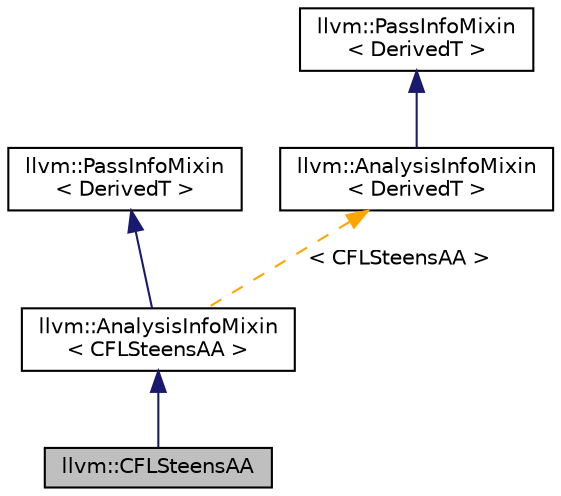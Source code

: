 digraph "llvm::CFLSteensAA"
{
 // LATEX_PDF_SIZE
  bgcolor="transparent";
  edge [fontname="Helvetica",fontsize="10",labelfontname="Helvetica",labelfontsize="10"];
  node [fontname="Helvetica",fontsize="10",shape="box"];
  Node1 [label="llvm::CFLSteensAA",height=0.2,width=0.4,color="black", fillcolor="grey75", style="filled", fontcolor="black",tooltip="Analysis pass providing a never-invalidated alias analysis result."];
  Node2 -> Node1 [dir="back",color="midnightblue",fontsize="10",style="solid",fontname="Helvetica"];
  Node2 [label="llvm::AnalysisInfoMixin\l\< CFLSteensAA \>",height=0.2,width=0.4,color="black",URL="$structllvm_1_1AnalysisInfoMixin.html",tooltip=" "];
  Node3 -> Node2 [dir="back",color="midnightblue",fontsize="10",style="solid",fontname="Helvetica"];
  Node3 [label="llvm::PassInfoMixin\l\< DerivedT \>",height=0.2,width=0.4,color="black",URL="$structllvm_1_1PassInfoMixin.html",tooltip="A CRTP mix-in to automatically provide informational APIs needed for passes."];
  Node4 -> Node2 [dir="back",color="orange",fontsize="10",style="dashed",label=" \< CFLSteensAA \>" ,fontname="Helvetica"];
  Node4 [label="llvm::AnalysisInfoMixin\l\< DerivedT \>",height=0.2,width=0.4,color="black",URL="$structllvm_1_1AnalysisInfoMixin.html",tooltip="A CRTP mix-in that provides informational APIs needed for analysis passes."];
  Node5 -> Node4 [dir="back",color="midnightblue",fontsize="10",style="solid",fontname="Helvetica"];
  Node5 [label="llvm::PassInfoMixin\l\< DerivedT \>",height=0.2,width=0.4,color="black",URL="$structllvm_1_1PassInfoMixin.html",tooltip="A CRTP mix-in to automatically provide informational APIs needed for passes."];
}
